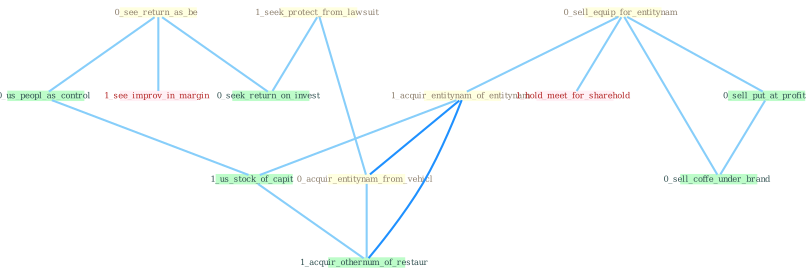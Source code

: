 Graph G{ 
    node
    [shape=polygon,style=filled,width=.5,height=.06,color="#BDFCC9",fixedsize=true,fontsize=4,
    fontcolor="#2f4f4f"];
    {node
    [color="#ffffe0", fontcolor="#8b7d6b"] "1_seek_protect_from_lawsuit " "0_sell_equip_for_entitynam " "0_see_return_as_be " "1_acquir_entitynam_of_entitynam " "0_acquir_entitynam_from_vehicl "}
{node [color="#fff0f5", fontcolor="#b22222"] "1_see_improv_in_margin " "1_hold_meet_for_sharehold "}
edge [color="#B0E2FF"];

	"1_seek_protect_from_lawsuit " -- "0_acquir_entitynam_from_vehicl " [w="1", color="#87cefa" ];
	"1_seek_protect_from_lawsuit " -- "0_seek_return_on_invest " [w="1", color="#87cefa" ];
	"0_sell_equip_for_entitynam " -- "1_acquir_entitynam_of_entitynam " [w="1", color="#87cefa" ];
	"0_sell_equip_for_entitynam " -- "0_sell_put_at_profit " [w="1", color="#87cefa" ];
	"0_sell_equip_for_entitynam " -- "0_sell_coffe_under_brand " [w="1", color="#87cefa" ];
	"0_sell_equip_for_entitynam " -- "1_hold_meet_for_sharehold " [w="1", color="#87cefa" ];
	"0_see_return_as_be " -- "0_us_peopl_as_control " [w="1", color="#87cefa" ];
	"0_see_return_as_be " -- "0_seek_return_on_invest " [w="1", color="#87cefa" ];
	"0_see_return_as_be " -- "1_see_improv_in_margin " [w="1", color="#87cefa" ];
	"1_acquir_entitynam_of_entitynam " -- "0_acquir_entitynam_from_vehicl " [w="2", color="#1e90ff" , len=0.8];
	"1_acquir_entitynam_of_entitynam " -- "1_us_stock_of_capit " [w="1", color="#87cefa" ];
	"1_acquir_entitynam_of_entitynam " -- "1_acquir_othernum_of_restaur " [w="2", color="#1e90ff" , len=0.8];
	"0_acquir_entitynam_from_vehicl " -- "1_acquir_othernum_of_restaur " [w="1", color="#87cefa" ];
	"0_us_peopl_as_control " -- "1_us_stock_of_capit " [w="1", color="#87cefa" ];
	"0_sell_put_at_profit " -- "0_sell_coffe_under_brand " [w="1", color="#87cefa" ];
	"1_us_stock_of_capit " -- "1_acquir_othernum_of_restaur " [w="1", color="#87cefa" ];
}